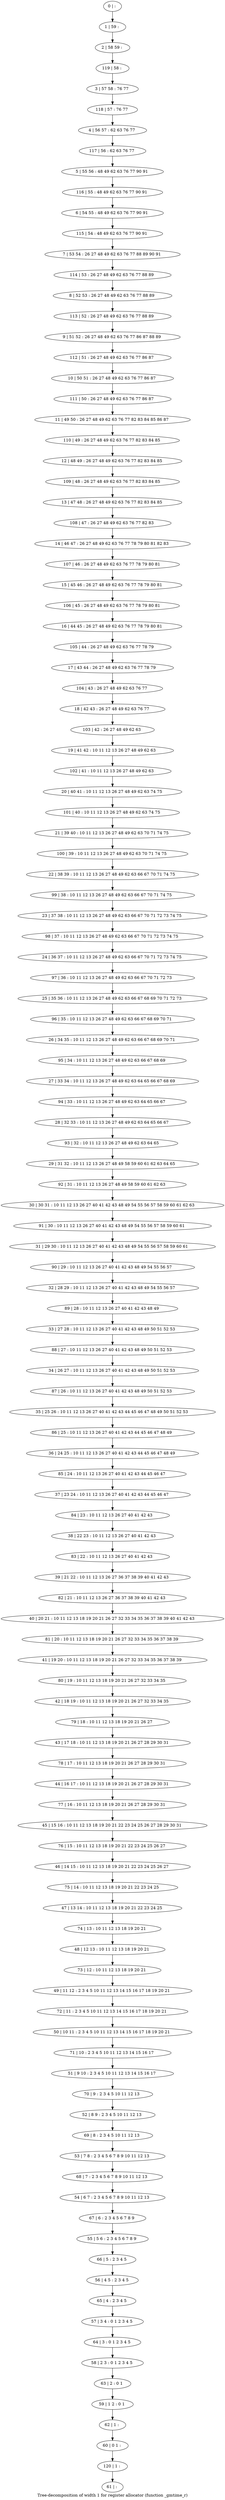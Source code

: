 digraph G {
graph [label="Tree-decomposition of width 1 for register allocator (function _gmtime_r)"]
0[label="0 | : "];
1[label="1 | 59 : "];
2[label="2 | 58 59 : "];
3[label="3 | 57 58 : 76 77 "];
4[label="4 | 56 57 : 62 63 76 77 "];
5[label="5 | 55 56 : 48 49 62 63 76 77 90 91 "];
6[label="6 | 54 55 : 48 49 62 63 76 77 90 91 "];
7[label="7 | 53 54 : 26 27 48 49 62 63 76 77 88 89 90 91 "];
8[label="8 | 52 53 : 26 27 48 49 62 63 76 77 88 89 "];
9[label="9 | 51 52 : 26 27 48 49 62 63 76 77 86 87 88 89 "];
10[label="10 | 50 51 : 26 27 48 49 62 63 76 77 86 87 "];
11[label="11 | 49 50 : 26 27 48 49 62 63 76 77 82 83 84 85 86 87 "];
12[label="12 | 48 49 : 26 27 48 49 62 63 76 77 82 83 84 85 "];
13[label="13 | 47 48 : 26 27 48 49 62 63 76 77 82 83 84 85 "];
14[label="14 | 46 47 : 26 27 48 49 62 63 76 77 78 79 80 81 82 83 "];
15[label="15 | 45 46 : 26 27 48 49 62 63 76 77 78 79 80 81 "];
16[label="16 | 44 45 : 26 27 48 49 62 63 76 77 78 79 80 81 "];
17[label="17 | 43 44 : 26 27 48 49 62 63 76 77 78 79 "];
18[label="18 | 42 43 : 26 27 48 49 62 63 76 77 "];
19[label="19 | 41 42 : 10 11 12 13 26 27 48 49 62 63 "];
20[label="20 | 40 41 : 10 11 12 13 26 27 48 49 62 63 74 75 "];
21[label="21 | 39 40 : 10 11 12 13 26 27 48 49 62 63 70 71 74 75 "];
22[label="22 | 38 39 : 10 11 12 13 26 27 48 49 62 63 66 67 70 71 74 75 "];
23[label="23 | 37 38 : 10 11 12 13 26 27 48 49 62 63 66 67 70 71 72 73 74 75 "];
24[label="24 | 36 37 : 10 11 12 13 26 27 48 49 62 63 66 67 70 71 72 73 74 75 "];
25[label="25 | 35 36 : 10 11 12 13 26 27 48 49 62 63 66 67 68 69 70 71 72 73 "];
26[label="26 | 34 35 : 10 11 12 13 26 27 48 49 62 63 66 67 68 69 70 71 "];
27[label="27 | 33 34 : 10 11 12 13 26 27 48 49 62 63 64 65 66 67 68 69 "];
28[label="28 | 32 33 : 10 11 12 13 26 27 48 49 62 63 64 65 66 67 "];
29[label="29 | 31 32 : 10 11 12 13 26 27 48 49 58 59 60 61 62 63 64 65 "];
30[label="30 | 30 31 : 10 11 12 13 26 27 40 41 42 43 48 49 54 55 56 57 58 59 60 61 62 63 "];
31[label="31 | 29 30 : 10 11 12 13 26 27 40 41 42 43 48 49 54 55 56 57 58 59 60 61 "];
32[label="32 | 28 29 : 10 11 12 13 26 27 40 41 42 43 48 49 54 55 56 57 "];
33[label="33 | 27 28 : 10 11 12 13 26 27 40 41 42 43 48 49 50 51 52 53 "];
34[label="34 | 26 27 : 10 11 12 13 26 27 40 41 42 43 48 49 50 51 52 53 "];
35[label="35 | 25 26 : 10 11 12 13 26 27 40 41 42 43 44 45 46 47 48 49 50 51 52 53 "];
36[label="36 | 24 25 : 10 11 12 13 26 27 40 41 42 43 44 45 46 47 48 49 "];
37[label="37 | 23 24 : 10 11 12 13 26 27 40 41 42 43 44 45 46 47 "];
38[label="38 | 22 23 : 10 11 12 13 26 27 40 41 42 43 "];
39[label="39 | 21 22 : 10 11 12 13 26 27 36 37 38 39 40 41 42 43 "];
40[label="40 | 20 21 : 10 11 12 13 18 19 20 21 26 27 32 33 34 35 36 37 38 39 40 41 42 43 "];
41[label="41 | 19 20 : 10 11 12 13 18 19 20 21 26 27 32 33 34 35 36 37 38 39 "];
42[label="42 | 18 19 : 10 11 12 13 18 19 20 21 26 27 32 33 34 35 "];
43[label="43 | 17 18 : 10 11 12 13 18 19 20 21 26 27 28 29 30 31 "];
44[label="44 | 16 17 : 10 11 12 13 18 19 20 21 26 27 28 29 30 31 "];
45[label="45 | 15 16 : 10 11 12 13 18 19 20 21 22 23 24 25 26 27 28 29 30 31 "];
46[label="46 | 14 15 : 10 11 12 13 18 19 20 21 22 23 24 25 26 27 "];
47[label="47 | 13 14 : 10 11 12 13 18 19 20 21 22 23 24 25 "];
48[label="48 | 12 13 : 10 11 12 13 18 19 20 21 "];
49[label="49 | 11 12 : 2 3 4 5 10 11 12 13 14 15 16 17 18 19 20 21 "];
50[label="50 | 10 11 : 2 3 4 5 10 11 12 13 14 15 16 17 18 19 20 21 "];
51[label="51 | 9 10 : 2 3 4 5 10 11 12 13 14 15 16 17 "];
52[label="52 | 8 9 : 2 3 4 5 10 11 12 13 "];
53[label="53 | 7 8 : 2 3 4 5 6 7 8 9 10 11 12 13 "];
54[label="54 | 6 7 : 2 3 4 5 6 7 8 9 10 11 12 13 "];
55[label="55 | 5 6 : 2 3 4 5 6 7 8 9 "];
56[label="56 | 4 5 : 2 3 4 5 "];
57[label="57 | 3 4 : 0 1 2 3 4 5 "];
58[label="58 | 2 3 : 0 1 2 3 4 5 "];
59[label="59 | 1 2 : 0 1 "];
60[label="60 | 0 1 : "];
61[label="61 | : "];
62[label="62 | 1 : "];
63[label="63 | 2 : 0 1 "];
64[label="64 | 3 : 0 1 2 3 4 5 "];
65[label="65 | 4 : 2 3 4 5 "];
66[label="66 | 5 : 2 3 4 5 "];
67[label="67 | 6 : 2 3 4 5 6 7 8 9 "];
68[label="68 | 7 : 2 3 4 5 6 7 8 9 10 11 12 13 "];
69[label="69 | 8 : 2 3 4 5 10 11 12 13 "];
70[label="70 | 9 : 2 3 4 5 10 11 12 13 "];
71[label="71 | 10 : 2 3 4 5 10 11 12 13 14 15 16 17 "];
72[label="72 | 11 : 2 3 4 5 10 11 12 13 14 15 16 17 18 19 20 21 "];
73[label="73 | 12 : 10 11 12 13 18 19 20 21 "];
74[label="74 | 13 : 10 11 12 13 18 19 20 21 "];
75[label="75 | 14 : 10 11 12 13 18 19 20 21 22 23 24 25 "];
76[label="76 | 15 : 10 11 12 13 18 19 20 21 22 23 24 25 26 27 "];
77[label="77 | 16 : 10 11 12 13 18 19 20 21 26 27 28 29 30 31 "];
78[label="78 | 17 : 10 11 12 13 18 19 20 21 26 27 28 29 30 31 "];
79[label="79 | 18 : 10 11 12 13 18 19 20 21 26 27 "];
80[label="80 | 19 : 10 11 12 13 18 19 20 21 26 27 32 33 34 35 "];
81[label="81 | 20 : 10 11 12 13 18 19 20 21 26 27 32 33 34 35 36 37 38 39 "];
82[label="82 | 21 : 10 11 12 13 26 27 36 37 38 39 40 41 42 43 "];
83[label="83 | 22 : 10 11 12 13 26 27 40 41 42 43 "];
84[label="84 | 23 : 10 11 12 13 26 27 40 41 42 43 "];
85[label="85 | 24 : 10 11 12 13 26 27 40 41 42 43 44 45 46 47 "];
86[label="86 | 25 : 10 11 12 13 26 27 40 41 42 43 44 45 46 47 48 49 "];
87[label="87 | 26 : 10 11 12 13 26 27 40 41 42 43 48 49 50 51 52 53 "];
88[label="88 | 27 : 10 11 12 13 26 27 40 41 42 43 48 49 50 51 52 53 "];
89[label="89 | 28 : 10 11 12 13 26 27 40 41 42 43 48 49 "];
90[label="90 | 29 : 10 11 12 13 26 27 40 41 42 43 48 49 54 55 56 57 "];
91[label="91 | 30 : 10 11 12 13 26 27 40 41 42 43 48 49 54 55 56 57 58 59 60 61 "];
92[label="92 | 31 : 10 11 12 13 26 27 48 49 58 59 60 61 62 63 "];
93[label="93 | 32 : 10 11 12 13 26 27 48 49 62 63 64 65 "];
94[label="94 | 33 : 10 11 12 13 26 27 48 49 62 63 64 65 66 67 "];
95[label="95 | 34 : 10 11 12 13 26 27 48 49 62 63 66 67 68 69 "];
96[label="96 | 35 : 10 11 12 13 26 27 48 49 62 63 66 67 68 69 70 71 "];
97[label="97 | 36 : 10 11 12 13 26 27 48 49 62 63 66 67 70 71 72 73 "];
98[label="98 | 37 : 10 11 12 13 26 27 48 49 62 63 66 67 70 71 72 73 74 75 "];
99[label="99 | 38 : 10 11 12 13 26 27 48 49 62 63 66 67 70 71 74 75 "];
100[label="100 | 39 : 10 11 12 13 26 27 48 49 62 63 70 71 74 75 "];
101[label="101 | 40 : 10 11 12 13 26 27 48 49 62 63 74 75 "];
102[label="102 | 41 : 10 11 12 13 26 27 48 49 62 63 "];
103[label="103 | 42 : 26 27 48 49 62 63 "];
104[label="104 | 43 : 26 27 48 49 62 63 76 77 "];
105[label="105 | 44 : 26 27 48 49 62 63 76 77 78 79 "];
106[label="106 | 45 : 26 27 48 49 62 63 76 77 78 79 80 81 "];
107[label="107 | 46 : 26 27 48 49 62 63 76 77 78 79 80 81 "];
108[label="108 | 47 : 26 27 48 49 62 63 76 77 82 83 "];
109[label="109 | 48 : 26 27 48 49 62 63 76 77 82 83 84 85 "];
110[label="110 | 49 : 26 27 48 49 62 63 76 77 82 83 84 85 "];
111[label="111 | 50 : 26 27 48 49 62 63 76 77 86 87 "];
112[label="112 | 51 : 26 27 48 49 62 63 76 77 86 87 "];
113[label="113 | 52 : 26 27 48 49 62 63 76 77 88 89 "];
114[label="114 | 53 : 26 27 48 49 62 63 76 77 88 89 "];
115[label="115 | 54 : 48 49 62 63 76 77 90 91 "];
116[label="116 | 55 : 48 49 62 63 76 77 90 91 "];
117[label="117 | 56 : 62 63 76 77 "];
118[label="118 | 57 : 76 77 "];
119[label="119 | 58 : "];
120[label="120 | 1 : "];
0->1 ;
1->2 ;
62->60 ;
59->62 ;
63->59 ;
58->63 ;
64->58 ;
57->64 ;
65->57 ;
56->65 ;
66->56 ;
55->66 ;
67->55 ;
54->67 ;
68->54 ;
53->68 ;
69->53 ;
52->69 ;
70->52 ;
51->70 ;
71->51 ;
50->71 ;
72->50 ;
49->72 ;
73->49 ;
48->73 ;
74->48 ;
47->74 ;
75->47 ;
46->75 ;
76->46 ;
45->76 ;
77->45 ;
44->77 ;
78->44 ;
43->78 ;
79->43 ;
42->79 ;
80->42 ;
41->80 ;
81->41 ;
40->81 ;
82->40 ;
39->82 ;
83->39 ;
38->83 ;
84->38 ;
37->84 ;
85->37 ;
36->85 ;
86->36 ;
35->86 ;
87->35 ;
34->87 ;
88->34 ;
33->88 ;
89->33 ;
32->89 ;
90->32 ;
31->90 ;
91->31 ;
30->91 ;
92->30 ;
29->92 ;
93->29 ;
28->93 ;
94->28 ;
27->94 ;
95->27 ;
26->95 ;
96->26 ;
25->96 ;
97->25 ;
24->97 ;
98->24 ;
23->98 ;
99->23 ;
22->99 ;
100->22 ;
21->100 ;
101->21 ;
20->101 ;
102->20 ;
19->102 ;
103->19 ;
18->103 ;
104->18 ;
17->104 ;
105->17 ;
16->105 ;
106->16 ;
15->106 ;
107->15 ;
14->107 ;
108->14 ;
13->108 ;
109->13 ;
12->109 ;
110->12 ;
11->110 ;
111->11 ;
10->111 ;
112->10 ;
9->112 ;
113->9 ;
8->113 ;
114->8 ;
7->114 ;
115->7 ;
6->115 ;
116->6 ;
5->116 ;
117->5 ;
4->117 ;
118->4 ;
3->118 ;
119->3 ;
2->119 ;
120->61 ;
60->120 ;
}
